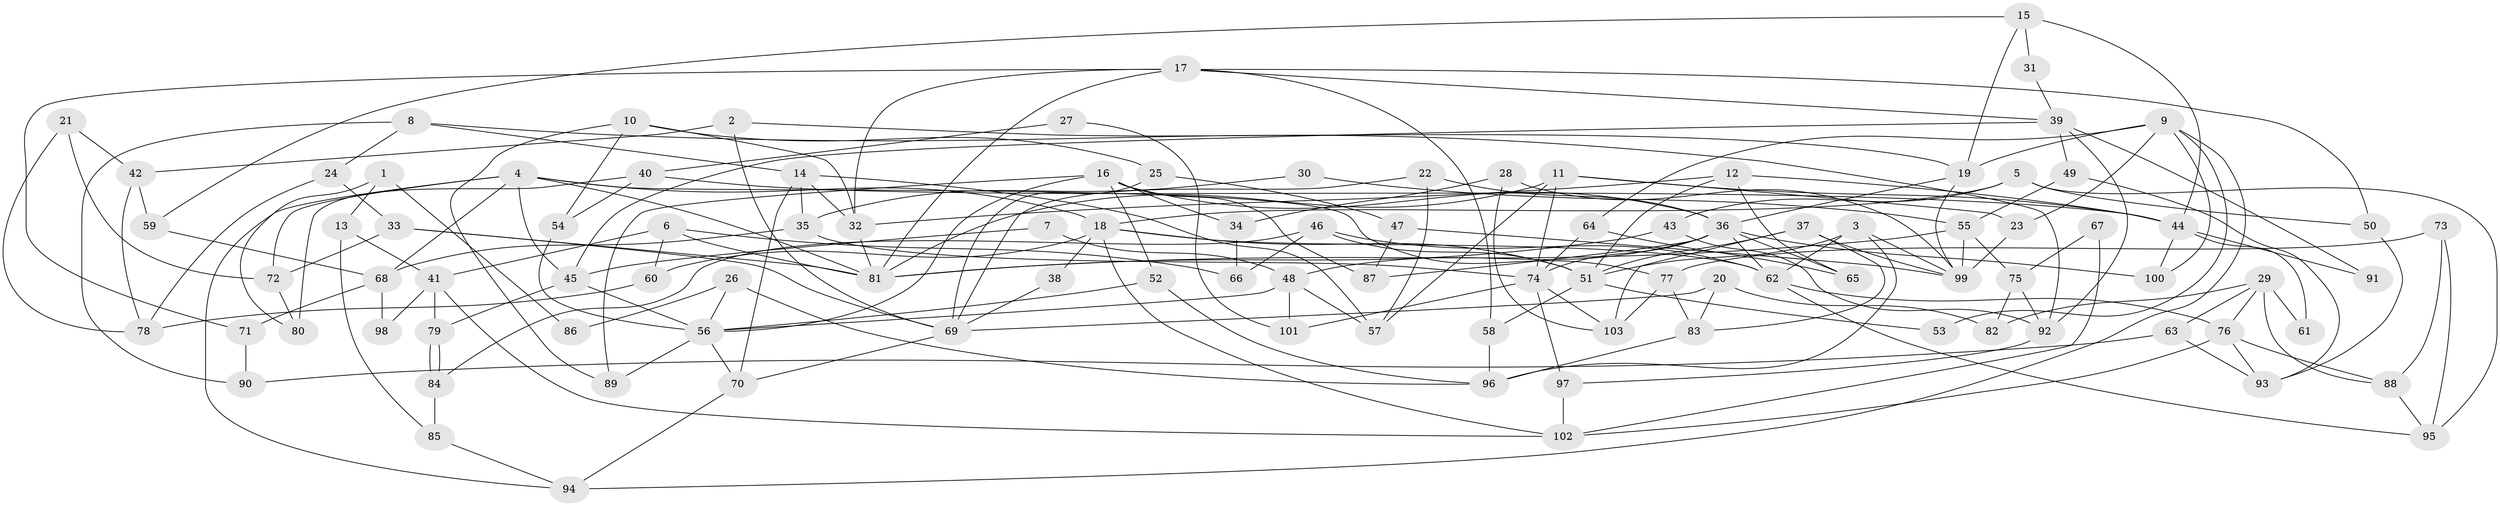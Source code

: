 // coarse degree distribution, {10: 0.09090909090909091, 7: 0.030303030303030304, 18: 0.030303030303030304, 6: 0.15151515151515152, 8: 0.030303030303030304, 5: 0.21212121212121213, 9: 0.12121212121212122, 4: 0.21212121212121213, 11: 0.030303030303030304, 3: 0.030303030303030304, 2: 0.06060606060606061}
// Generated by graph-tools (version 1.1) at 2025/50/03/04/25 22:50:57]
// undirected, 103 vertices, 206 edges
graph export_dot {
  node [color=gray90,style=filled];
  1;
  2;
  3;
  4;
  5;
  6;
  7;
  8;
  9;
  10;
  11;
  12;
  13;
  14;
  15;
  16;
  17;
  18;
  19;
  20;
  21;
  22;
  23;
  24;
  25;
  26;
  27;
  28;
  29;
  30;
  31;
  32;
  33;
  34;
  35;
  36;
  37;
  38;
  39;
  40;
  41;
  42;
  43;
  44;
  45;
  46;
  47;
  48;
  49;
  50;
  51;
  52;
  53;
  54;
  55;
  56;
  57;
  58;
  59;
  60;
  61;
  62;
  63;
  64;
  65;
  66;
  67;
  68;
  69;
  70;
  71;
  72;
  73;
  74;
  75;
  76;
  77;
  78;
  79;
  80;
  81;
  82;
  83;
  84;
  85;
  86;
  87;
  88;
  89;
  90;
  91;
  92;
  93;
  94;
  95;
  96;
  97;
  98;
  99;
  100;
  101;
  102;
  103;
  1 -- 13;
  1 -- 80;
  1 -- 86;
  2 -- 69;
  2 -- 19;
  2 -- 42;
  3 -- 96;
  3 -- 99;
  3 -- 51;
  3 -- 62;
  4 -- 81;
  4 -- 18;
  4 -- 45;
  4 -- 68;
  4 -- 72;
  4 -- 77;
  4 -- 94;
  5 -- 50;
  5 -- 18;
  5 -- 43;
  5 -- 95;
  6 -- 41;
  6 -- 81;
  6 -- 60;
  6 -- 66;
  7 -- 45;
  7 -- 48;
  8 -- 92;
  8 -- 14;
  8 -- 24;
  8 -- 90;
  9 -- 23;
  9 -- 64;
  9 -- 19;
  9 -- 53;
  9 -- 94;
  9 -- 100;
  10 -- 89;
  10 -- 32;
  10 -- 25;
  10 -- 54;
  11 -- 81;
  11 -- 44;
  11 -- 23;
  11 -- 57;
  11 -- 74;
  12 -- 32;
  12 -- 51;
  12 -- 44;
  12 -- 65;
  13 -- 85;
  13 -- 41;
  14 -- 70;
  14 -- 57;
  14 -- 32;
  14 -- 35;
  15 -- 59;
  15 -- 19;
  15 -- 31;
  15 -- 44;
  16 -- 36;
  16 -- 52;
  16 -- 34;
  16 -- 56;
  16 -- 87;
  16 -- 89;
  17 -- 71;
  17 -- 32;
  17 -- 39;
  17 -- 50;
  17 -- 58;
  17 -- 81;
  18 -- 62;
  18 -- 51;
  18 -- 38;
  18 -- 60;
  18 -- 102;
  19 -- 36;
  19 -- 99;
  20 -- 69;
  20 -- 83;
  20 -- 82;
  21 -- 72;
  21 -- 78;
  21 -- 42;
  22 -- 36;
  22 -- 69;
  22 -- 57;
  23 -- 99;
  24 -- 78;
  24 -- 33;
  25 -- 47;
  25 -- 69;
  26 -- 56;
  26 -- 96;
  26 -- 86;
  27 -- 40;
  27 -- 101;
  28 -- 99;
  28 -- 103;
  28 -- 34;
  29 -- 76;
  29 -- 88;
  29 -- 61;
  29 -- 63;
  29 -- 82;
  30 -- 35;
  30 -- 55;
  31 -- 39;
  32 -- 81;
  33 -- 69;
  33 -- 72;
  33 -- 81;
  34 -- 66;
  35 -- 74;
  35 -- 68;
  36 -- 100;
  36 -- 62;
  36 -- 48;
  36 -- 65;
  36 -- 74;
  36 -- 87;
  37 -- 99;
  37 -- 51;
  37 -- 83;
  37 -- 103;
  38 -- 69;
  39 -- 45;
  39 -- 49;
  39 -- 91;
  39 -- 92;
  40 -- 54;
  40 -- 44;
  40 -- 80;
  41 -- 102;
  41 -- 79;
  41 -- 98;
  42 -- 59;
  42 -- 78;
  43 -- 81;
  43 -- 92;
  44 -- 61;
  44 -- 91;
  44 -- 100;
  45 -- 56;
  45 -- 79;
  46 -- 66;
  46 -- 62;
  46 -- 51;
  46 -- 84;
  47 -- 87;
  47 -- 99;
  48 -- 57;
  48 -- 56;
  48 -- 101;
  49 -- 55;
  49 -- 93;
  50 -- 93;
  51 -- 53;
  51 -- 58;
  52 -- 96;
  52 -- 56;
  54 -- 56;
  55 -- 81;
  55 -- 75;
  55 -- 99;
  56 -- 70;
  56 -- 89;
  58 -- 96;
  59 -- 68;
  60 -- 78;
  62 -- 95;
  62 -- 76;
  63 -- 93;
  63 -- 90;
  64 -- 65;
  64 -- 74;
  67 -- 75;
  67 -- 102;
  68 -- 71;
  68 -- 98;
  69 -- 70;
  70 -- 94;
  71 -- 90;
  72 -- 80;
  73 -- 77;
  73 -- 95;
  73 -- 88;
  74 -- 97;
  74 -- 101;
  74 -- 103;
  75 -- 82;
  75 -- 92;
  76 -- 102;
  76 -- 88;
  76 -- 93;
  77 -- 103;
  77 -- 83;
  79 -- 84;
  79 -- 84;
  83 -- 96;
  84 -- 85;
  85 -- 94;
  88 -- 95;
  92 -- 97;
  97 -- 102;
}
